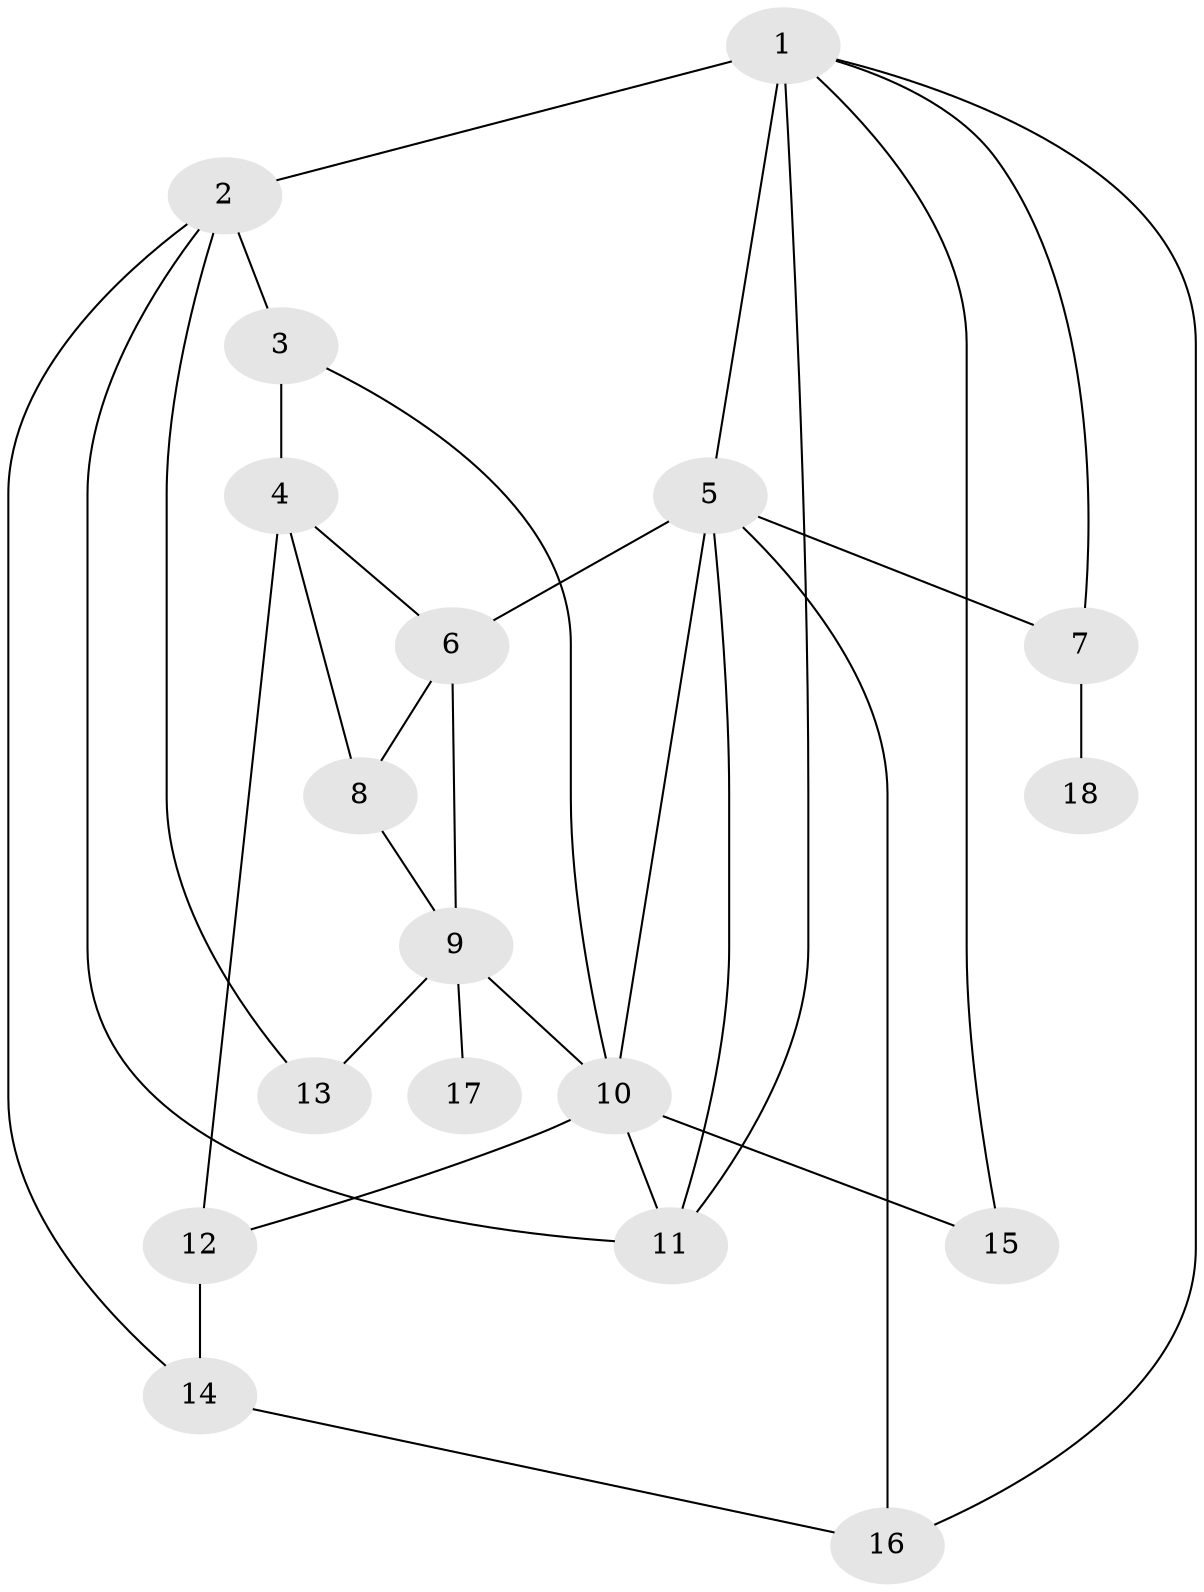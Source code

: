 // original degree distribution, {9: 0.017543859649122806, 5: 0.08771929824561403, 2: 0.19298245614035087, 4: 0.12280701754385964, 3: 0.24561403508771928, 6: 0.017543859649122806, 7: 0.017543859649122806, 1: 0.2982456140350877}
// Generated by graph-tools (version 1.1) at 2025/48/03/04/25 22:48:44]
// undirected, 18 vertices, 32 edges
graph export_dot {
  node [color=gray90,style=filled];
  1;
  2;
  3;
  4;
  5;
  6;
  7;
  8;
  9;
  10;
  11;
  12;
  13;
  14;
  15;
  16;
  17;
  18;
  1 -- 2 [weight=2.0];
  1 -- 5 [weight=2.0];
  1 -- 7 [weight=1.0];
  1 -- 11 [weight=1.0];
  1 -- 15 [weight=1.0];
  1 -- 16 [weight=1.0];
  2 -- 3 [weight=2.0];
  2 -- 11 [weight=1.0];
  2 -- 13 [weight=2.0];
  2 -- 14 [weight=1.0];
  3 -- 4 [weight=2.0];
  3 -- 10 [weight=1.0];
  4 -- 6 [weight=1.0];
  4 -- 8 [weight=1.0];
  4 -- 12 [weight=2.0];
  5 -- 6 [weight=1.0];
  5 -- 7 [weight=3.0];
  5 -- 10 [weight=1.0];
  5 -- 11 [weight=1.0];
  5 -- 16 [weight=1.0];
  6 -- 8 [weight=1.0];
  6 -- 9 [weight=1.0];
  7 -- 18 [weight=1.0];
  8 -- 9 [weight=1.0];
  9 -- 10 [weight=1.0];
  9 -- 13 [weight=1.0];
  9 -- 17 [weight=1.0];
  10 -- 11 [weight=1.0];
  10 -- 12 [weight=1.0];
  10 -- 15 [weight=2.0];
  12 -- 14 [weight=1.0];
  14 -- 16 [weight=1.0];
}
